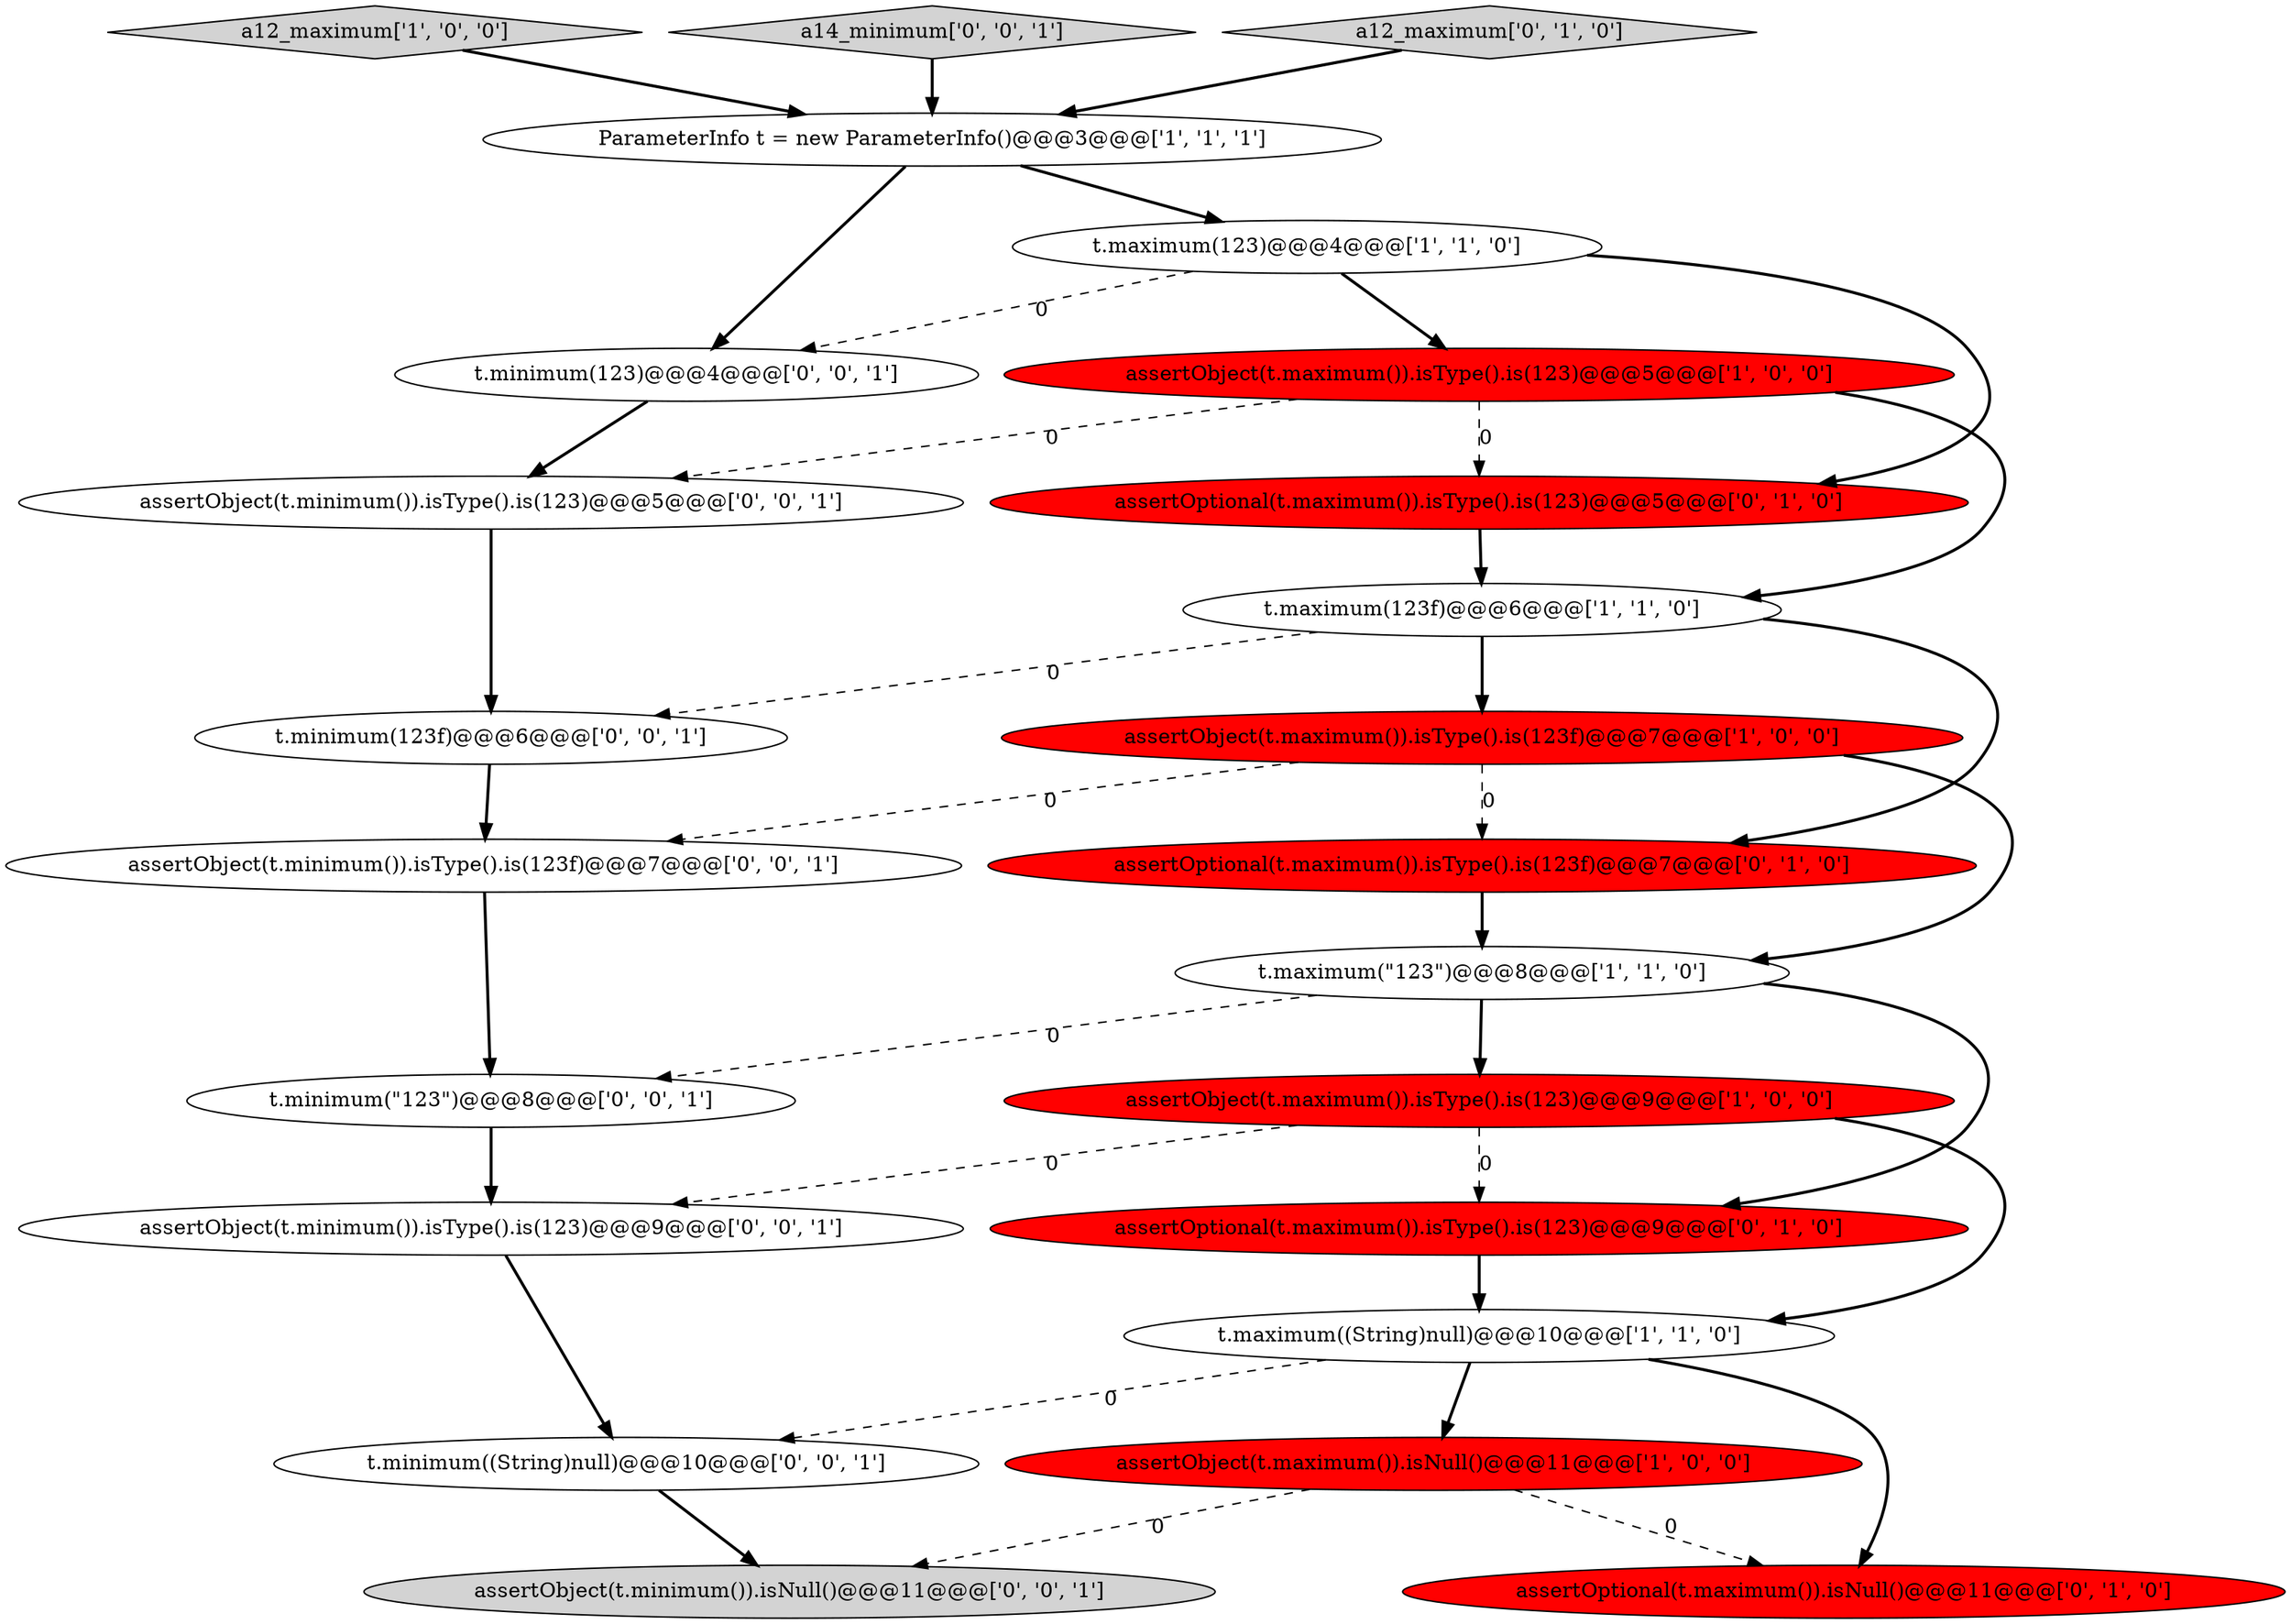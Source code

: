 digraph {
4 [style = filled, label = "t.maximum(123f)@@@6@@@['1', '1', '0']", fillcolor = white, shape = ellipse image = "AAA0AAABBB1BBB"];
19 [style = filled, label = "assertObject(t.minimum()).isNull()@@@11@@@['0', '0', '1']", fillcolor = lightgray, shape = ellipse image = "AAA0AAABBB3BBB"];
16 [style = filled, label = "assertObject(t.minimum()).isType().is(123f)@@@7@@@['0', '0', '1']", fillcolor = white, shape = ellipse image = "AAA0AAABBB3BBB"];
7 [style = filled, label = "assertObject(t.maximum()).isType().is(123)@@@9@@@['1', '0', '0']", fillcolor = red, shape = ellipse image = "AAA1AAABBB1BBB"];
8 [style = filled, label = "a12_maximum['1', '0', '0']", fillcolor = lightgray, shape = diamond image = "AAA0AAABBB1BBB"];
3 [style = filled, label = "t.maximum(123)@@@4@@@['1', '1', '0']", fillcolor = white, shape = ellipse image = "AAA0AAABBB1BBB"];
21 [style = filled, label = "t.minimum((String)null)@@@10@@@['0', '0', '1']", fillcolor = white, shape = ellipse image = "AAA0AAABBB3BBB"];
13 [style = filled, label = "assertOptional(t.maximum()).isType().is(123)@@@9@@@['0', '1', '0']", fillcolor = red, shape = ellipse image = "AAA1AAABBB2BBB"];
23 [style = filled, label = "t.minimum(\"123\")@@@8@@@['0', '0', '1']", fillcolor = white, shape = ellipse image = "AAA0AAABBB3BBB"];
14 [style = filled, label = "assertOptional(t.maximum()).isNull()@@@11@@@['0', '1', '0']", fillcolor = red, shape = ellipse image = "AAA1AAABBB2BBB"];
11 [style = filled, label = "assertOptional(t.maximum()).isType().is(123f)@@@7@@@['0', '1', '0']", fillcolor = red, shape = ellipse image = "AAA1AAABBB2BBB"];
10 [style = filled, label = "assertOptional(t.maximum()).isType().is(123)@@@5@@@['0', '1', '0']", fillcolor = red, shape = ellipse image = "AAA1AAABBB2BBB"];
17 [style = filled, label = "assertObject(t.minimum()).isType().is(123)@@@9@@@['0', '0', '1']", fillcolor = white, shape = ellipse image = "AAA0AAABBB3BBB"];
5 [style = filled, label = "assertObject(t.maximum()).isType().is(123f)@@@7@@@['1', '0', '0']", fillcolor = red, shape = ellipse image = "AAA1AAABBB1BBB"];
6 [style = filled, label = "ParameterInfo t = new ParameterInfo()@@@3@@@['1', '1', '1']", fillcolor = white, shape = ellipse image = "AAA0AAABBB1BBB"];
9 [style = filled, label = "assertObject(t.maximum()).isNull()@@@11@@@['1', '0', '0']", fillcolor = red, shape = ellipse image = "AAA1AAABBB1BBB"];
18 [style = filled, label = "a14_minimum['0', '0', '1']", fillcolor = lightgray, shape = diamond image = "AAA0AAABBB3BBB"];
0 [style = filled, label = "assertObject(t.maximum()).isType().is(123)@@@5@@@['1', '0', '0']", fillcolor = red, shape = ellipse image = "AAA1AAABBB1BBB"];
22 [style = filled, label = "t.minimum(123)@@@4@@@['0', '0', '1']", fillcolor = white, shape = ellipse image = "AAA0AAABBB3BBB"];
1 [style = filled, label = "t.maximum(\"123\")@@@8@@@['1', '1', '0']", fillcolor = white, shape = ellipse image = "AAA0AAABBB1BBB"];
12 [style = filled, label = "a12_maximum['0', '1', '0']", fillcolor = lightgray, shape = diamond image = "AAA0AAABBB2BBB"];
20 [style = filled, label = "t.minimum(123f)@@@6@@@['0', '0', '1']", fillcolor = white, shape = ellipse image = "AAA0AAABBB3BBB"];
15 [style = filled, label = "assertObject(t.minimum()).isType().is(123)@@@5@@@['0', '0', '1']", fillcolor = white, shape = ellipse image = "AAA0AAABBB3BBB"];
2 [style = filled, label = "t.maximum((String)null)@@@10@@@['1', '1', '0']", fillcolor = white, shape = ellipse image = "AAA0AAABBB1BBB"];
6->3 [style = bold, label=""];
22->15 [style = bold, label=""];
21->19 [style = bold, label=""];
11->1 [style = bold, label=""];
6->22 [style = bold, label=""];
7->17 [style = dashed, label="0"];
0->15 [style = dashed, label="0"];
8->6 [style = bold, label=""];
3->22 [style = dashed, label="0"];
2->9 [style = bold, label=""];
16->23 [style = bold, label=""];
12->6 [style = bold, label=""];
1->7 [style = bold, label=""];
1->13 [style = bold, label=""];
0->10 [style = dashed, label="0"];
3->0 [style = bold, label=""];
5->16 [style = dashed, label="0"];
9->19 [style = dashed, label="0"];
3->10 [style = bold, label=""];
5->1 [style = bold, label=""];
9->14 [style = dashed, label="0"];
20->16 [style = bold, label=""];
5->11 [style = dashed, label="0"];
2->21 [style = dashed, label="0"];
18->6 [style = bold, label=""];
0->4 [style = bold, label=""];
4->20 [style = dashed, label="0"];
7->2 [style = bold, label=""];
15->20 [style = bold, label=""];
2->14 [style = bold, label=""];
7->13 [style = dashed, label="0"];
10->4 [style = bold, label=""];
23->17 [style = bold, label=""];
4->11 [style = bold, label=""];
1->23 [style = dashed, label="0"];
4->5 [style = bold, label=""];
17->21 [style = bold, label=""];
13->2 [style = bold, label=""];
}
